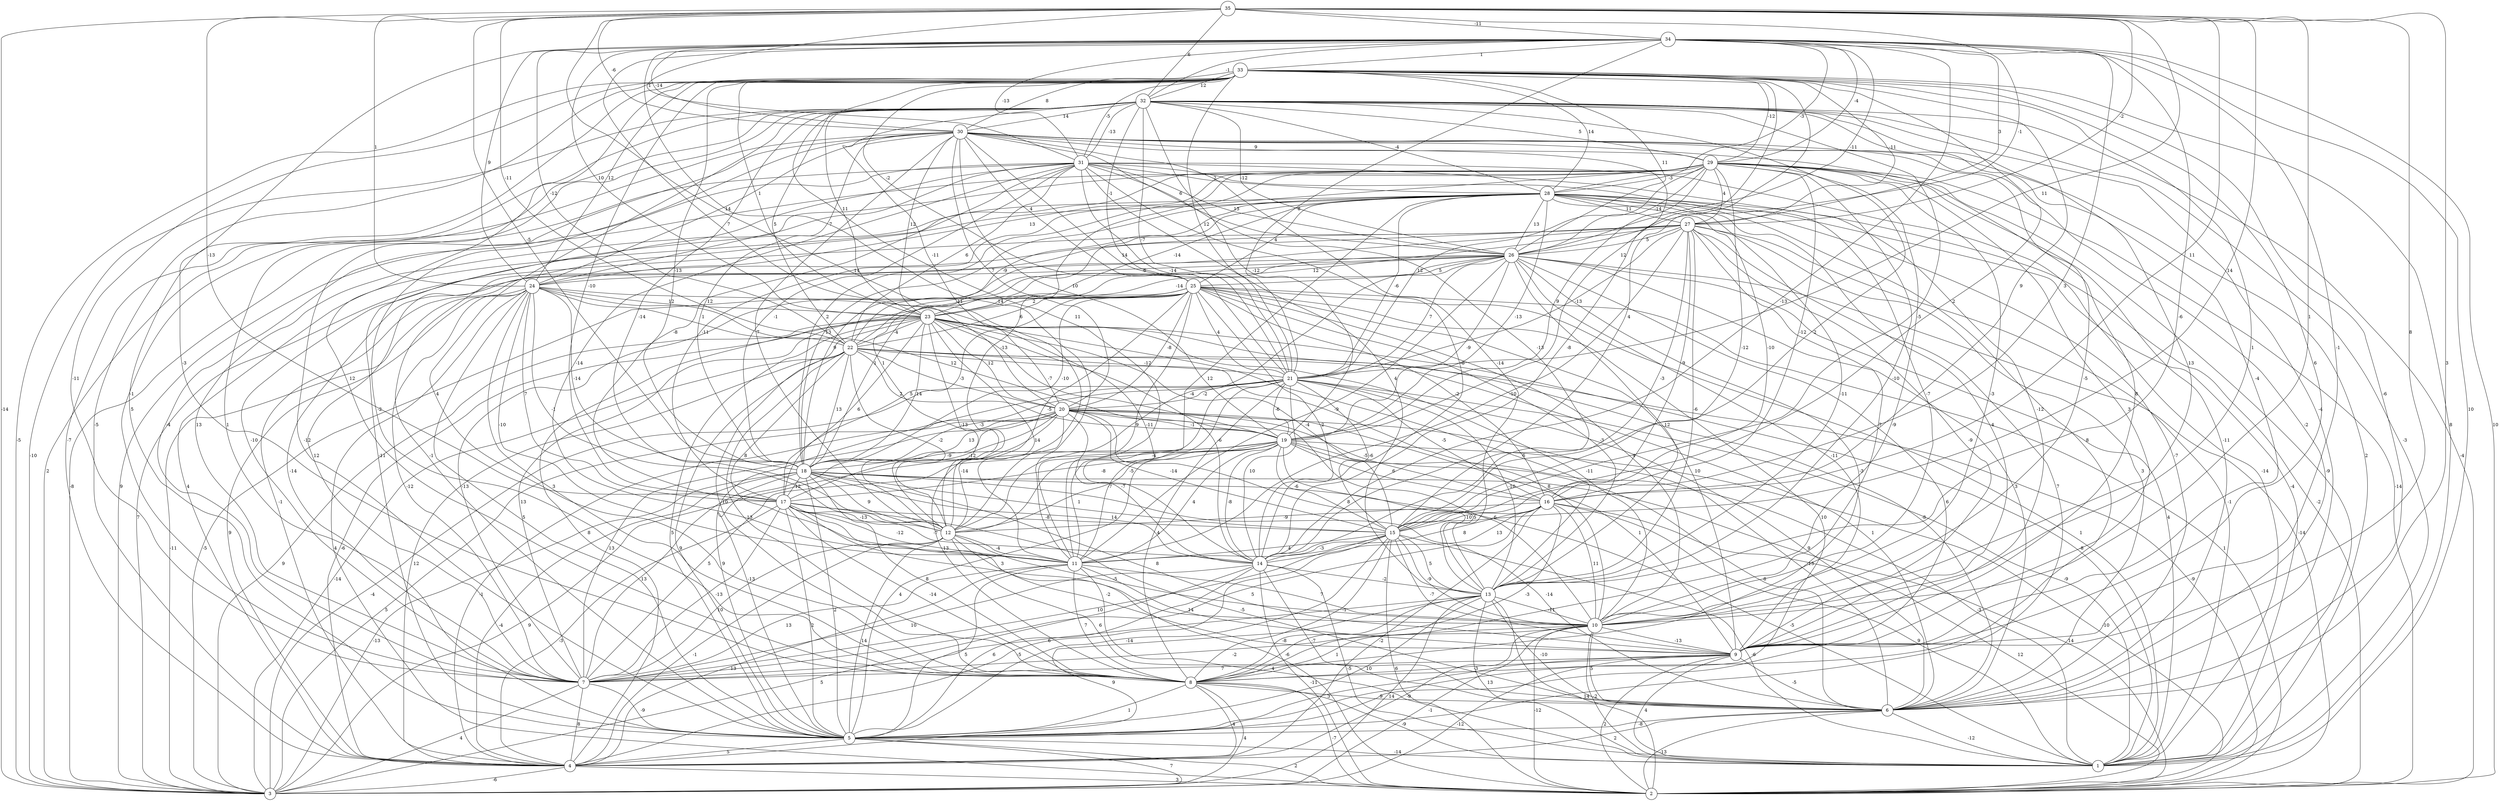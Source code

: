graph { 
	 fontname="Helvetica,Arial,sans-serif" 
	 node [shape = circle]; 
	 35 -- 3 [label = "-14"];
	 35 -- 6 [label = "3"];
	 35 -- 9 [label = "8"];
	 35 -- 10 [label = "1"];
	 35 -- 12 [label = "14"];
	 35 -- 15 [label = "14"];
	 35 -- 16 [label = "11"];
	 35 -- 17 [label = "-13"];
	 35 -- 18 [label = "-5"];
	 35 -- 21 [label = "11"];
	 35 -- 22 [label = "-11"];
	 35 -- 24 [label = "1"];
	 35 -- 26 [label = "-1"];
	 35 -- 27 [label = "-2"];
	 35 -- 30 [label = "-6"];
	 35 -- 31 [label = "1"];
	 35 -- 32 [label = "6"];
	 35 -- 34 [label = "-11"];
	 34 -- 1 [label = "10"];
	 34 -- 2 [label = "10"];
	 34 -- 8 [label = "-3"];
	 34 -- 9 [label = "-1"];
	 34 -- 11 [label = "14"];
	 34 -- 13 [label = "-6"];
	 34 -- 14 [label = "-13"];
	 34 -- 15 [label = "3"];
	 34 -- 20 [label = "7"];
	 34 -- 21 [label = "8"];
	 34 -- 22 [label = "-12"];
	 34 -- 23 [label = "10"];
	 34 -- 24 [label = "9"];
	 34 -- 26 [label = "-11"];
	 34 -- 27 [label = "3"];
	 34 -- 28 [label = "-3"];
	 34 -- 29 [label = "-4"];
	 34 -- 30 [label = "-14"];
	 34 -- 31 [label = "-13"];
	 34 -- 32 [label = "-1"];
	 34 -- 33 [label = "1"];
	 33 -- 1 [label = "8"];
	 33 -- 3 [label = "-5"];
	 33 -- 4 [label = "-5"];
	 33 -- 5 [label = "5"];
	 33 -- 6 [label = "-6"];
	 33 -- 7 [label = "-11"];
	 33 -- 8 [label = "12"];
	 33 -- 9 [label = "6"];
	 33 -- 10 [label = "1"];
	 33 -- 11 [label = "11"];
	 33 -- 14 [label = "4"];
	 33 -- 15 [label = "2"];
	 33 -- 16 [label = "9"];
	 33 -- 17 [label = "-10"];
	 33 -- 18 [label = "-13"];
	 33 -- 19 [label = "12"];
	 33 -- 21 [label = "12"];
	 33 -- 23 [label = "1"];
	 33 -- 24 [label = "12"];
	 33 -- 25 [label = "-2"];
	 33 -- 26 [label = "11"];
	 33 -- 27 [label = "-11"];
	 33 -- 28 [label = "14"];
	 33 -- 29 [label = "-12"];
	 33 -- 30 [label = "8"];
	 33 -- 31 [label = "-5"];
	 33 -- 32 [label = "12"];
	 32 -- 1 [label = "-3"];
	 32 -- 2 [label = "-4"];
	 32 -- 3 [label = "-10"];
	 32 -- 4 [label = "-7"];
	 32 -- 5 [label = "1"];
	 32 -- 6 [label = "-4"];
	 32 -- 7 [label = "-1"];
	 32 -- 8 [label = "4"];
	 32 -- 9 [label = "-4"];
	 32 -- 10 [label = "13"];
	 32 -- 12 [label = "-14"];
	 32 -- 14 [label = "2"];
	 32 -- 15 [label = "-5"];
	 32 -- 19 [label = "-12"];
	 32 -- 20 [label = "-11"];
	 32 -- 21 [label = "-7"];
	 32 -- 22 [label = "5"];
	 32 -- 23 [label = "11"];
	 32 -- 25 [label = "-1"];
	 32 -- 26 [label = "-12"];
	 32 -- 28 [label = "-4"];
	 32 -- 29 [label = "5"];
	 32 -- 30 [label = "14"];
	 32 -- 31 [label = "-13"];
	 31 -- 1 [label = "-14"];
	 31 -- 3 [label = "-8"];
	 31 -- 5 [label = "-11"];
	 31 -- 7 [label = "-4"];
	 31 -- 9 [label = "-12"];
	 31 -- 10 [label = "-7"];
	 31 -- 11 [label = "-14"];
	 31 -- 13 [label = "4"];
	 31 -- 14 [label = "-8"];
	 31 -- 15 [label = "-13"];
	 31 -- 17 [label = "-8"];
	 31 -- 18 [label = "-1"];
	 31 -- 21 [label = "-14"];
	 31 -- 22 [label = "6"];
	 31 -- 24 [label = "7"];
	 31 -- 26 [label = "13"];
	 31 -- 28 [label = "2"];
	 30 -- 1 [label = "2"];
	 30 -- 3 [label = "2"];
	 30 -- 5 [label = "-12"];
	 30 -- 6 [label = "-2"];
	 30 -- 8 [label = "-2"];
	 30 -- 9 [label = "8"];
	 30 -- 10 [label = "-5"];
	 30 -- 12 [label = "7"];
	 30 -- 13 [label = "-14"];
	 30 -- 14 [label = "-8"];
	 30 -- 18 [label = "12"];
	 30 -- 19 [label = "10"];
	 30 -- 20 [label = "7"];
	 30 -- 21 [label = "14"];
	 30 -- 23 [label = "12"];
	 30 -- 24 [label = "14"];
	 30 -- 25 [label = "4"];
	 30 -- 26 [label = "6"];
	 30 -- 29 [label = "9"];
	 29 -- 1 [label = "-9"];
	 29 -- 2 [label = "-14"];
	 29 -- 3 [label = "9"];
	 29 -- 5 [label = "-1"];
	 29 -- 6 [label = "-11"];
	 29 -- 7 [label = "13"];
	 29 -- 8 [label = "-9"];
	 29 -- 9 [label = "3"];
	 29 -- 10 [label = "-3"];
	 29 -- 12 [label = "-13"];
	 29 -- 13 [label = "-10"];
	 29 -- 15 [label = "-12"];
	 29 -- 16 [label = "-12"];
	 29 -- 17 [label = "-11"];
	 29 -- 18 [label = "2"];
	 29 -- 19 [label = "9"];
	 29 -- 21 [label = "12"];
	 29 -- 24 [label = "13"];
	 29 -- 26 [label = "-14"];
	 29 -- 27 [label = "4"];
	 29 -- 28 [label = "-3"];
	 28 -- 1 [label = "-4"];
	 28 -- 2 [label = "-2"];
	 28 -- 4 [label = "4"];
	 28 -- 6 [label = "-7"];
	 28 -- 7 [label = "-10"];
	 28 -- 8 [label = "8"];
	 28 -- 9 [label = "4"];
	 28 -- 11 [label = "12"];
	 28 -- 12 [label = "1"];
	 28 -- 13 [label = "-11"];
	 28 -- 16 [label = "-10"];
	 28 -- 18 [label = "13"];
	 28 -- 19 [label = "-13"];
	 28 -- 21 [label = "-6"];
	 28 -- 22 [label = "-9"];
	 28 -- 23 [label = "-14"];
	 28 -- 25 [label = "4"];
	 28 -- 26 [label = "13"];
	 28 -- 27 [label = "11"];
	 27 -- 1 [label = "-1"];
	 27 -- 3 [label = "7"];
	 27 -- 4 [label = "-1"];
	 27 -- 5 [label = "7"];
	 27 -- 6 [label = "3"];
	 27 -- 7 [label = "12"];
	 27 -- 9 [label = "-9"];
	 27 -- 10 [label = "7"];
	 27 -- 11 [label = "-10"];
	 27 -- 13 [label = "-6"];
	 27 -- 15 [label = "-3"];
	 27 -- 16 [label = "-9"];
	 27 -- 18 [label = "9"];
	 27 -- 21 [label = "-13"];
	 27 -- 23 [label = "12"];
	 27 -- 26 [label = "5"];
	 26 -- 1 [label = "4"];
	 26 -- 2 [label = "-14"];
	 26 -- 5 [label = "6"];
	 26 -- 6 [label = "3"];
	 26 -- 7 [label = "-14"];
	 26 -- 8 [label = "-3"];
	 26 -- 9 [label = "-11"];
	 26 -- 11 [label = "-9"];
	 26 -- 12 [label = "-4"];
	 26 -- 13 [label = "12"];
	 26 -- 18 [label = "1"];
	 26 -- 19 [label = "-9"];
	 26 -- 21 [label = "7"];
	 26 -- 22 [label = "-11"];
	 26 -- 23 [label = "-14"];
	 26 -- 24 [label = "-6"];
	 26 -- 25 [label = "5"];
	 25 -- 1 [label = "1"];
	 25 -- 2 [label = "1"];
	 25 -- 3 [label = "-5"];
	 25 -- 4 [label = "8"];
	 25 -- 5 [label = "10"];
	 25 -- 7 [label = "-13"];
	 25 -- 9 [label = "10"];
	 25 -- 10 [label = "4"];
	 25 -- 11 [label = "9"];
	 25 -- 12 [label = "-5"];
	 25 -- 13 [label = "-3"];
	 25 -- 14 [label = "2"];
	 25 -- 16 [label = "-2"];
	 25 -- 17 [label = "5"];
	 25 -- 18 [label = "-10"];
	 25 -- 20 [label = "-8"];
	 25 -- 21 [label = "4"];
	 25 -- 22 [label = "6"];
	 25 -- 23 [label = "2"];
	 24 -- 2 [label = "4"];
	 24 -- 3 [label = "-11"];
	 24 -- 4 [label = "9"];
	 24 -- 5 [label = "5"];
	 24 -- 7 [label = "-12"];
	 24 -- 8 [label = "3"];
	 24 -- 11 [label = "-10"];
	 24 -- 12 [label = "-1"];
	 24 -- 14 [label = "-11"];
	 24 -- 17 [label = "7"];
	 24 -- 18 [label = "-14"];
	 24 -- 19 [label = "12"];
	 24 -- 22 [label = "1"];
	 24 -- 23 [label = "12"];
	 23 -- 1 [label = "-8"];
	 23 -- 3 [label = "9"];
	 23 -- 4 [label = "-6"];
	 23 -- 5 [label = "5"];
	 23 -- 6 [label = "-8"];
	 23 -- 7 [label = "13"];
	 23 -- 8 [label = "10"];
	 23 -- 10 [label = "-11"];
	 23 -- 11 [label = "14"];
	 23 -- 12 [label = "-13"];
	 23 -- 13 [label = "6"];
	 23 -- 14 [label = "-6"];
	 23 -- 15 [label = "-4"];
	 23 -- 17 [label = "6"];
	 23 -- 18 [label = "14"];
	 23 -- 19 [label = "-7"];
	 23 -- 20 [label = "12"];
	 23 -- 22 [label = "-4"];
	 22 -- 2 [label = "-9"];
	 22 -- 3 [label = "-14"];
	 22 -- 4 [label = "12"];
	 22 -- 5 [label = "9"];
	 22 -- 6 [label = "1"];
	 22 -- 8 [label = "13"];
	 22 -- 10 [label = "8"];
	 22 -- 11 [label = "8"];
	 22 -- 12 [label = "-2"];
	 22 -- 18 [label = "13"];
	 22 -- 19 [label = "2"];
	 22 -- 20 [label = "-3"];
	 22 -- 21 [label = "-12"];
	 21 -- 1 [label = "-9"];
	 21 -- 3 [label = "-4"];
	 21 -- 5 [label = "9"];
	 21 -- 6 [label = "9"];
	 21 -- 8 [label = "4"];
	 21 -- 11 [label = "-5"];
	 21 -- 12 [label = "-4"];
	 21 -- 13 [label = "-10"];
	 21 -- 14 [label = "10"];
	 21 -- 15 [label = "-6"];
	 21 -- 16 [label = "-5"];
	 21 -- 18 [label = "-3"];
	 21 -- 19 [label = "-6"];
	 21 -- 20 [label = "-2"];
	 20 -- 3 [label = "5"];
	 20 -- 4 [label = "-1"];
	 20 -- 5 [label = "-13"];
	 20 -- 6 [label = "-13"];
	 20 -- 7 [label = "13"];
	 20 -- 8 [label = "13"];
	 20 -- 9 [label = "1"];
	 20 -- 10 [label = "-6"];
	 20 -- 12 [label = "-14"];
	 20 -- 13 [label = "8"];
	 20 -- 14 [label = "-7"];
	 20 -- 15 [label = "-14"];
	 20 -- 16 [label = "-5"];
	 20 -- 17 [label = "-12"];
	 20 -- 18 [label = "13"];
	 20 -- 19 [label = "-1"];
	 19 -- 1 [label = "-3"];
	 19 -- 2 [label = "-10"];
	 19 -- 3 [label = "9"];
	 19 -- 5 [label = "4"];
	 19 -- 6 [label = "8"];
	 19 -- 7 [label = "5"];
	 19 -- 11 [label = "4"];
	 19 -- 12 [label = "-7"];
	 19 -- 13 [label = "5"];
	 19 -- 14 [label = "-8"];
	 19 -- 15 [label = "-6"];
	 19 -- 16 [label = "6"];
	 19 -- 17 [label = "-8"];
	 19 -- 18 [label = "-9"];
	 18 -- 1 [label = "-5"];
	 18 -- 2 [label = "14"];
	 18 -- 3 [label = "-13"];
	 18 -- 4 [label = "-4"];
	 18 -- 5 [label = "2"];
	 18 -- 6 [label = "-14"];
	 18 -- 7 [label = "13"];
	 18 -- 8 [label = "8"];
	 18 -- 9 [label = "8"];
	 18 -- 12 [label = "9"];
	 18 -- 14 [label = "14"];
	 18 -- 15 [label = "1"];
	 18 -- 17 [label = "12"];
	 17 -- 2 [label = "-6"];
	 17 -- 4 [label = "-3"];
	 17 -- 5 [label = "2"];
	 17 -- 6 [label = "-5"];
	 17 -- 7 [label = "-13"];
	 17 -- 8 [label = "-14"];
	 17 -- 10 [label = "3"];
	 17 -- 11 [label = "-12"];
	 17 -- 12 [label = "-13"];
	 17 -- 14 [label = "-7"];
	 17 -- 15 [label = "-8"];
	 16 -- 1 [label = "9"];
	 16 -- 2 [label = "12"];
	 16 -- 4 [label = "-2"];
	 16 -- 7 [label = "5"];
	 16 -- 8 [label = "-3"];
	 16 -- 10 [label = "11"];
	 16 -- 11 [label = "8"];
	 16 -- 12 [label = "-9"];
	 16 -- 14 [label = "13"];
	 16 -- 15 [label = "10"];
	 15 -- 1 [label = "-6"];
	 15 -- 2 [label = "6"];
	 15 -- 4 [label = "-5"];
	 15 -- 5 [label = "-14"];
	 15 -- 7 [label = "10"];
	 15 -- 8 [label = "-1"];
	 15 -- 9 [label = "-7"];
	 15 -- 10 [label = "-9"];
	 15 -- 11 [label = "4"];
	 15 -- 13 [label = "5"];
	 15 -- 14 [label = "-3"];
	 14 -- 1 [label = "-5"];
	 14 -- 2 [label = "-11"];
	 14 -- 3 [label = "5"];
	 14 -- 5 [label = "6"];
	 14 -- 6 [label = "-7"];
	 14 -- 7 [label = "10"];
	 14 -- 13 [label = "-2"];
	 13 -- 1 [label = "13"];
	 13 -- 2 [label = "14"];
	 13 -- 3 [label = "14"];
	 13 -- 4 [label = "9"];
	 13 -- 5 [label = "10"];
	 13 -- 6 [label = "-10"];
	 13 -- 7 [label = "6"];
	 13 -- 8 [label = "-8"];
	 13 -- 10 [label = "-11"];
	 12 -- 4 [label = "-1"];
	 12 -- 5 [label = "14"];
	 12 -- 6 [label = "6"];
	 12 -- 7 [label = "10"];
	 12 -- 9 [label = "-2"];
	 12 -- 10 [label = "-5"];
	 12 -- 11 [label = "-4"];
	 11 -- 1 [label = "-4"];
	 11 -- 4 [label = "13"];
	 11 -- 5 [label = "5"];
	 11 -- 7 [label = "13"];
	 11 -- 8 [label = "7"];
	 11 -- 9 [label = "14"];
	 11 -- 10 [label = "7"];
	 10 -- 1 [label = "-2"];
	 10 -- 2 [label = "-12"];
	 10 -- 3 [label = "-1"];
	 10 -- 4 [label = "-9"];
	 10 -- 6 [label = "5"];
	 10 -- 7 [label = "-2"];
	 10 -- 8 [label = "1"];
	 10 -- 9 [label = "-13"];
	 9 -- 1 [label = "4"];
	 9 -- 2 [label = "2"];
	 9 -- 3 [label = "-12"];
	 9 -- 5 [label = "3"];
	 9 -- 6 [label = "-5"];
	 9 -- 7 [label = "7"];
	 9 -- 8 [label = "-3"];
	 8 -- 1 [label = "-9"];
	 8 -- 2 [label = "-7"];
	 8 -- 3 [label = "4"];
	 8 -- 4 [label = "4"];
	 8 -- 5 [label = "1"];
	 8 -- 6 [label = "9"];
	 7 -- 3 [label = "4"];
	 7 -- 4 [label = "8"];
	 7 -- 5 [label = "-9"];
	 6 -- 1 [label = "-12"];
	 6 -- 2 [label = "-13"];
	 6 -- 4 [label = "2"];
	 6 -- 5 [label = "-8"];
	 5 -- 1 [label = "-14"];
	 5 -- 2 [label = "2"];
	 5 -- 3 [label = "7"];
	 5 -- 4 [label = "5"];
	 4 -- 2 [label = "3"];
	 4 -- 3 [label = "-6"];
	 1;
	 2;
	 3;
	 4;
	 5;
	 6;
	 7;
	 8;
	 9;
	 10;
	 11;
	 12;
	 13;
	 14;
	 15;
	 16;
	 17;
	 18;
	 19;
	 20;
	 21;
	 22;
	 23;
	 24;
	 25;
	 26;
	 27;
	 28;
	 29;
	 30;
	 31;
	 32;
	 33;
	 34;
	 35;
}
